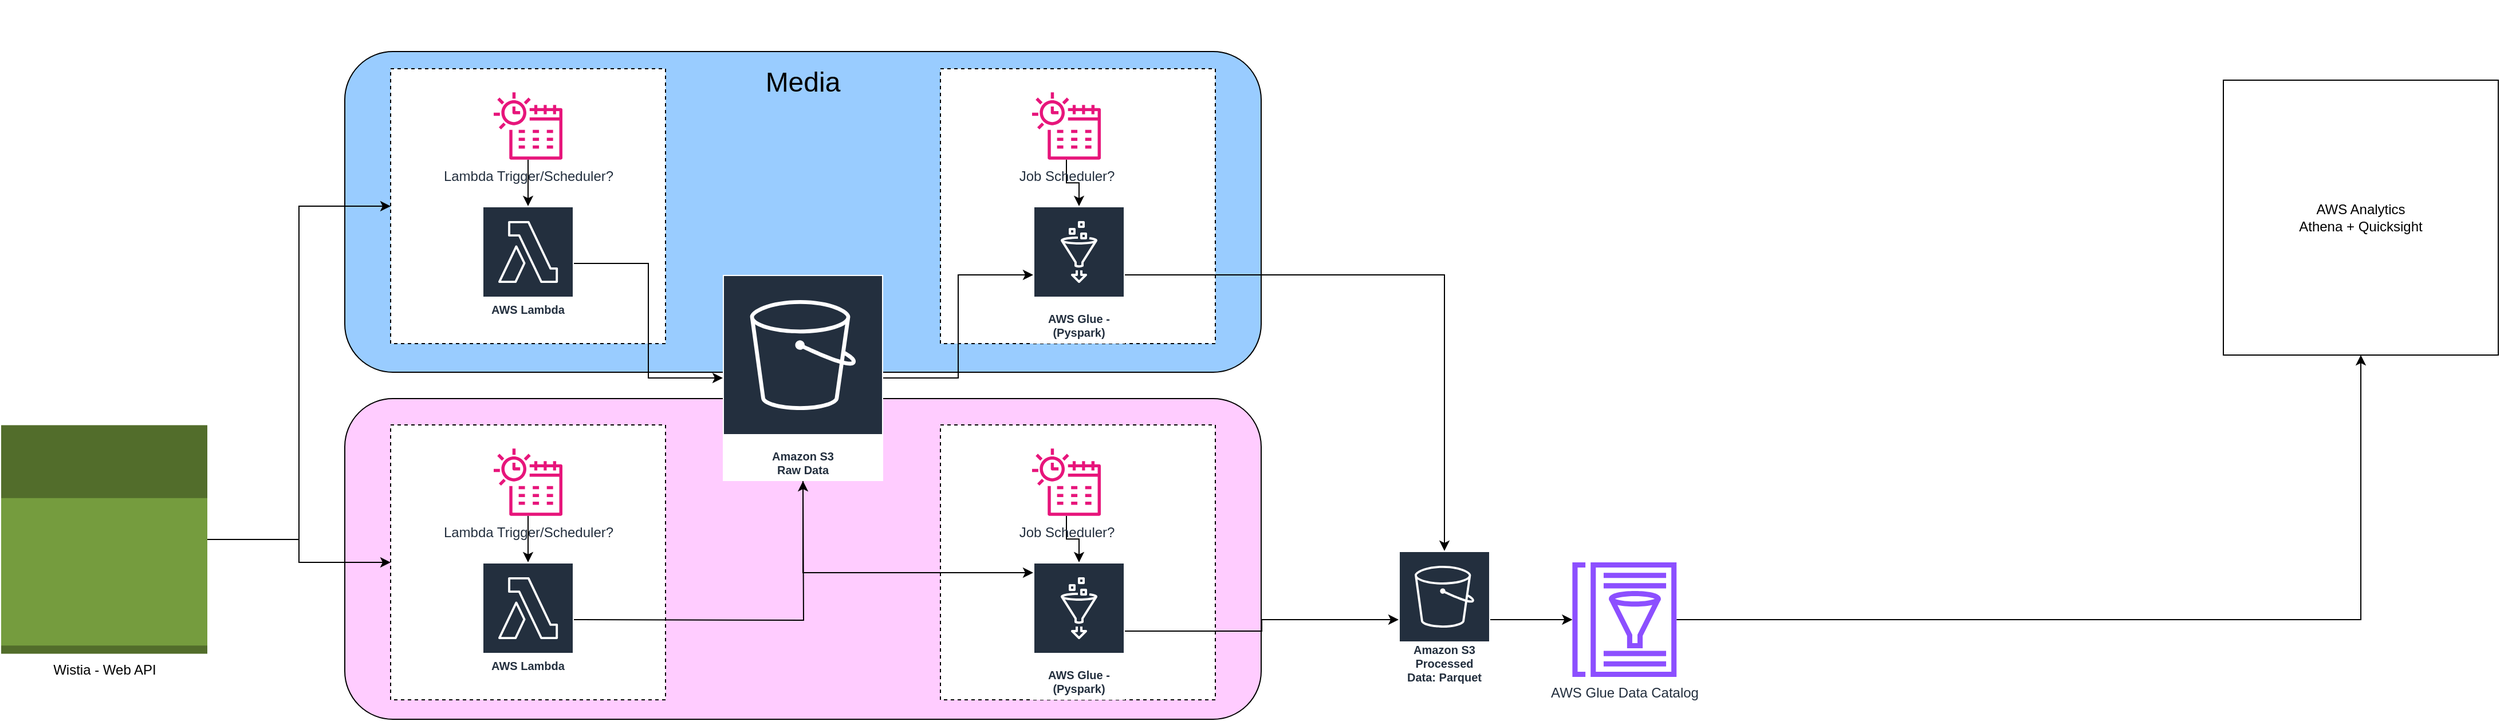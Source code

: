 <mxfile version="28.0.9">
  <diagram name="Page-1" id="rwzWzy93OpaWQYICMneB">
    <mxGraphModel dx="2278" dy="1777" grid="1" gridSize="20" guides="1" tooltips="1" connect="1" arrows="1" fold="1" page="1" pageScale="1" pageWidth="1100" pageHeight="850" math="0" shadow="0">
      <root>
        <mxCell id="0" />
        <mxCell id="1" parent="0" />
        <mxCell id="AIjkGTHtsxKVKW9na2vk-14" value="&lt;div&gt;&lt;font style=&quot;font-size: 24px;&quot;&gt;Events&lt;/font&gt;&lt;/div&gt;&lt;div&gt;&lt;br&gt;&lt;/div&gt;&lt;div&gt;&lt;br&gt;&lt;/div&gt;&lt;div&gt;&lt;br&gt;&lt;/div&gt;&lt;div&gt;&lt;br&gt;&lt;/div&gt;&lt;div&gt;&lt;br&gt;&lt;/div&gt;&lt;div&gt;&lt;br&gt;&lt;/div&gt;&lt;div&gt;&lt;br&gt;&lt;/div&gt;&lt;div&gt;&lt;br&gt;&lt;/div&gt;&lt;div&gt;&lt;br&gt;&lt;/div&gt;&lt;div&gt;&lt;br&gt;&lt;/div&gt;&lt;div&gt;&lt;br&gt;&lt;/div&gt;&lt;div&gt;&lt;br&gt;&lt;/div&gt;&lt;div&gt;&lt;br&gt;&lt;/div&gt;&lt;div&gt;&lt;br&gt;&lt;/div&gt;&lt;div&gt;&lt;br&gt;&lt;/div&gt;" style="rounded=1;whiteSpace=wrap;html=1;fillColor=#FFCCFF;" vertex="1" parent="1">
          <mxGeometry x="360" y="328" width="800" height="280" as="geometry" />
        </mxCell>
        <mxCell id="AIjkGTHtsxKVKW9na2vk-13" value="&lt;div&gt;&lt;font style=&quot;font-size: 24px;&quot;&gt;&lt;br&gt;&lt;/font&gt;&lt;/div&gt;&lt;font style=&quot;font-size: 24px;&quot;&gt;&lt;div&gt;&lt;font style=&quot;font-size: 24px;&quot;&gt;&lt;br&gt;&lt;/font&gt;&lt;/div&gt;Media&lt;/font&gt;&lt;div&gt;&lt;font size=&quot;3&quot;&gt;&lt;br&gt;&lt;/font&gt;&lt;/div&gt;&lt;div&gt;&lt;font size=&quot;3&quot;&gt;&lt;br&gt;&lt;/font&gt;&lt;/div&gt;&lt;div&gt;&lt;font size=&quot;3&quot;&gt;&lt;br&gt;&lt;/font&gt;&lt;/div&gt;&lt;div&gt;&lt;font size=&quot;3&quot;&gt;&lt;br&gt;&lt;/font&gt;&lt;/div&gt;&lt;div&gt;&lt;font size=&quot;3&quot;&gt;&lt;br&gt;&lt;/font&gt;&lt;/div&gt;&lt;div&gt;&lt;font size=&quot;3&quot;&gt;&lt;br&gt;&lt;/font&gt;&lt;/div&gt;&lt;div&gt;&lt;font size=&quot;3&quot;&gt;&lt;br&gt;&lt;/font&gt;&lt;/div&gt;&lt;div&gt;&lt;font size=&quot;3&quot;&gt;&lt;br&gt;&lt;/font&gt;&lt;/div&gt;&lt;div&gt;&lt;font size=&quot;3&quot;&gt;&lt;br&gt;&lt;/font&gt;&lt;/div&gt;&lt;div&gt;&lt;font size=&quot;3&quot;&gt;&lt;br&gt;&lt;/font&gt;&lt;/div&gt;&lt;div&gt;&lt;font size=&quot;3&quot;&gt;&lt;br&gt;&lt;/font&gt;&lt;/div&gt;&lt;div&gt;&lt;font size=&quot;3&quot;&gt;&lt;br&gt;&lt;/font&gt;&lt;/div&gt;&lt;div&gt;&lt;font size=&quot;3&quot;&gt;&lt;br&gt;&lt;/font&gt;&lt;/div&gt;&lt;div&gt;&lt;font size=&quot;3&quot;&gt;&lt;br&gt;&lt;/font&gt;&lt;/div&gt;&lt;div&gt;&lt;br&gt;&lt;/div&gt;" style="rounded=1;whiteSpace=wrap;html=1;fillColor=#99CCFF;" vertex="1" parent="1">
          <mxGeometry x="360" y="25" width="800" height="280" as="geometry" />
        </mxCell>
        <mxCell id="m4qAgDCgxIv8DjNnzr-K-10" value="" style="whiteSpace=wrap;html=1;aspect=fixed;dashed=1;" parent="1" vertex="1">
          <mxGeometry x="880" y="40" width="240" height="240" as="geometry" />
        </mxCell>
        <mxCell id="m4qAgDCgxIv8DjNnzr-K-4" value="" style="whiteSpace=wrap;html=1;aspect=fixed;dashed=1;" parent="1" vertex="1">
          <mxGeometry x="400" y="40" width="240" height="240" as="geometry" />
        </mxCell>
        <mxCell id="eyhWr03OwRXaI2JMvgyb-3" style="edgeStyle=orthogonalEdgeStyle;rounded=0;orthogonalLoop=1;jettySize=auto;html=1;entryX=0;entryY=0.5;entryDx=0;entryDy=0;" parent="1" source="eyhWr03OwRXaI2JMvgyb-1" target="m4qAgDCgxIv8DjNnzr-K-4" edge="1">
          <mxGeometry relative="1" as="geometry">
            <mxPoint x="200" y="140" as="targetPoint" />
          </mxGeometry>
        </mxCell>
        <mxCell id="eyhWr03OwRXaI2JMvgyb-1" value="Wistia - Web API" style="outlineConnect=0;dashed=0;verticalLabelPosition=bottom;verticalAlign=top;align=center;html=1;shape=mxgraph.aws3.apps;fillColor=#759C3E;gradientColor=none;" parent="1" vertex="1">
          <mxGeometry x="60" y="351.25" width="180" height="199.5" as="geometry" />
        </mxCell>
        <mxCell id="m4qAgDCgxIv8DjNnzr-K-5" value="" style="edgeStyle=orthogonalEdgeStyle;rounded=0;orthogonalLoop=1;jettySize=auto;html=1;" parent="1" source="eyhWr03OwRXaI2JMvgyb-1" target="AIjkGTHtsxKVKW9na2vk-2" edge="1">
          <mxGeometry relative="1" as="geometry">
            <mxPoint x="141" y="419.889" as="sourcePoint" />
            <mxPoint x="341.0" y="280" as="targetPoint" />
          </mxGeometry>
        </mxCell>
        <mxCell id="AIjkGTHtsxKVKW9na2vk-19" style="edgeStyle=orthogonalEdgeStyle;rounded=0;orthogonalLoop=1;jettySize=auto;html=1;" edge="1" parent="1" source="m4qAgDCgxIv8DjNnzr-K-1" target="m4qAgDCgxIv8DjNnzr-K-6">
          <mxGeometry relative="1" as="geometry" />
        </mxCell>
        <mxCell id="m4qAgDCgxIv8DjNnzr-K-1" value="AWS Lambda" style="sketch=0;outlineConnect=0;fontColor=#232F3E;gradientColor=none;strokeColor=#ffffff;fillColor=#232F3E;dashed=0;verticalLabelPosition=middle;verticalAlign=bottom;align=center;html=1;whiteSpace=wrap;fontSize=10;fontStyle=1;spacing=3;shape=mxgraph.aws4.productIcon;prIcon=mxgraph.aws4.lambda;" parent="1" vertex="1">
          <mxGeometry x="480" y="160" width="80" height="100" as="geometry" />
        </mxCell>
        <mxCell id="m4qAgDCgxIv8DjNnzr-K-3" style="edgeStyle=orthogonalEdgeStyle;rounded=0;orthogonalLoop=1;jettySize=auto;html=1;" parent="1" source="m4qAgDCgxIv8DjNnzr-K-2" target="m4qAgDCgxIv8DjNnzr-K-1" edge="1">
          <mxGeometry relative="1" as="geometry" />
        </mxCell>
        <mxCell id="m4qAgDCgxIv8DjNnzr-K-2" value="Lambda Trigger/Scheduler?" style="sketch=0;outlineConnect=0;fontColor=#232F3E;gradientColor=none;fillColor=#E7157B;strokeColor=none;dashed=0;verticalLabelPosition=bottom;verticalAlign=top;align=center;html=1;fontSize=12;fontStyle=0;aspect=fixed;pointerEvents=1;shape=mxgraph.aws4.eventbridge_scheduler;" parent="1" vertex="1">
          <mxGeometry x="490" y="60" width="60" height="60" as="geometry" />
        </mxCell>
        <mxCell id="m4qAgDCgxIv8DjNnzr-K-9" style="edgeStyle=orthogonalEdgeStyle;rounded=0;orthogonalLoop=1;jettySize=auto;html=1;" parent="1" source="m4qAgDCgxIv8DjNnzr-K-6" target="m4qAgDCgxIv8DjNnzr-K-7" edge="1">
          <mxGeometry relative="1" as="geometry" />
        </mxCell>
        <mxCell id="m4qAgDCgxIv8DjNnzr-K-6" value="Amazon S3&lt;div&gt;Raw Data&lt;/div&gt;" style="sketch=0;outlineConnect=0;fontColor=#232F3E;gradientColor=none;strokeColor=#ffffff;fillColor=#232F3E;dashed=0;verticalLabelPosition=middle;verticalAlign=bottom;align=center;html=1;whiteSpace=wrap;fontSize=10;fontStyle=1;spacing=3;shape=mxgraph.aws4.productIcon;prIcon=mxgraph.aws4.s3;" parent="1" vertex="1">
          <mxGeometry x="690" y="220" width="140" height="180" as="geometry" />
        </mxCell>
        <mxCell id="m4qAgDCgxIv8DjNnzr-K-14" style="edgeStyle=orthogonalEdgeStyle;rounded=0;orthogonalLoop=1;jettySize=auto;html=1;" parent="1" source="m4qAgDCgxIv8DjNnzr-K-7" target="m4qAgDCgxIv8DjNnzr-K-13" edge="1">
          <mxGeometry relative="1" as="geometry" />
        </mxCell>
        <mxCell id="m4qAgDCgxIv8DjNnzr-K-7" value="AWS Glue - (Pyspark)" style="sketch=0;outlineConnect=0;fontColor=#232F3E;gradientColor=none;strokeColor=#ffffff;fillColor=#232F3E;dashed=0;verticalLabelPosition=middle;verticalAlign=bottom;align=center;html=1;whiteSpace=wrap;fontSize=10;fontStyle=1;spacing=3;shape=mxgraph.aws4.productIcon;prIcon=mxgraph.aws4.glue;" parent="1" vertex="1">
          <mxGeometry x="961" y="160" width="80" height="120" as="geometry" />
        </mxCell>
        <mxCell id="m4qAgDCgxIv8DjNnzr-K-12" value="" style="edgeStyle=orthogonalEdgeStyle;rounded=0;orthogonalLoop=1;jettySize=auto;html=1;" parent="1" source="m4qAgDCgxIv8DjNnzr-K-11" target="m4qAgDCgxIv8DjNnzr-K-7" edge="1">
          <mxGeometry relative="1" as="geometry" />
        </mxCell>
        <mxCell id="m4qAgDCgxIv8DjNnzr-K-11" value="Job Scheduler?" style="sketch=0;outlineConnect=0;fontColor=#232F3E;gradientColor=none;fillColor=#E7157B;strokeColor=none;dashed=0;verticalLabelPosition=bottom;verticalAlign=top;align=center;html=1;fontSize=12;fontStyle=0;aspect=fixed;pointerEvents=1;shape=mxgraph.aws4.eventbridge_scheduler;" parent="1" vertex="1">
          <mxGeometry x="960" y="60" width="60" height="60" as="geometry" />
        </mxCell>
        <mxCell id="m4qAgDCgxIv8DjNnzr-K-16" value="" style="edgeStyle=orthogonalEdgeStyle;rounded=0;orthogonalLoop=1;jettySize=auto;html=1;" parent="1" source="m4qAgDCgxIv8DjNnzr-K-13" target="m4qAgDCgxIv8DjNnzr-K-15" edge="1">
          <mxGeometry relative="1" as="geometry" />
        </mxCell>
        <mxCell id="m4qAgDCgxIv8DjNnzr-K-13" value="Amazon S3&lt;div&gt;Processed Data: Parquet&lt;/div&gt;" style="sketch=0;outlineConnect=0;fontColor=#232F3E;gradientColor=none;strokeColor=#ffffff;fillColor=#232F3E;dashed=0;verticalLabelPosition=middle;verticalAlign=bottom;align=center;html=1;whiteSpace=wrap;fontSize=10;fontStyle=1;spacing=3;shape=mxgraph.aws4.productIcon;prIcon=mxgraph.aws4.s3;" parent="1" vertex="1">
          <mxGeometry x="1280" y="461" width="80" height="120" as="geometry" />
        </mxCell>
        <mxCell id="m4qAgDCgxIv8DjNnzr-K-18" value="" style="edgeStyle=orthogonalEdgeStyle;rounded=0;orthogonalLoop=1;jettySize=auto;html=1;" parent="1" source="m4qAgDCgxIv8DjNnzr-K-15" target="m4qAgDCgxIv8DjNnzr-K-17" edge="1">
          <mxGeometry relative="1" as="geometry" />
        </mxCell>
        <mxCell id="m4qAgDCgxIv8DjNnzr-K-15" value="AWS Glue Data Catalog&lt;div&gt;&lt;br&gt;&lt;/div&gt;" style="sketch=0;outlineConnect=0;fontColor=#232F3E;gradientColor=none;fillColor=#8C4FFF;strokeColor=none;dashed=0;verticalLabelPosition=bottom;verticalAlign=top;align=center;html=1;fontSize=12;fontStyle=0;aspect=fixed;pointerEvents=1;shape=mxgraph.aws4.glue_data_catalog;" parent="1" vertex="1">
          <mxGeometry x="1431" y="471" width="92.31" height="100" as="geometry" />
        </mxCell>
        <mxCell id="m4qAgDCgxIv8DjNnzr-K-17" value="AWS Analytics&lt;br&gt;Athena + Quicksight" style="whiteSpace=wrap;html=1;aspect=fixed;" parent="1" vertex="1">
          <mxGeometry x="2000" y="50" width="240" height="240" as="geometry" />
        </mxCell>
        <mxCell id="AIjkGTHtsxKVKW9na2vk-1" value="" style="whiteSpace=wrap;html=1;aspect=fixed;dashed=1;" vertex="1" parent="1">
          <mxGeometry x="880" y="351" width="240" height="240" as="geometry" />
        </mxCell>
        <mxCell id="AIjkGTHtsxKVKW9na2vk-2" value="" style="whiteSpace=wrap;html=1;aspect=fixed;dashed=1;" vertex="1" parent="1">
          <mxGeometry x="400" y="351" width="240" height="240" as="geometry" />
        </mxCell>
        <mxCell id="AIjkGTHtsxKVKW9na2vk-20" style="edgeStyle=orthogonalEdgeStyle;rounded=0;orthogonalLoop=1;jettySize=auto;html=1;" edge="1" parent="1">
          <mxGeometry relative="1" as="geometry">
            <mxPoint x="560.0" y="521.0" as="sourcePoint" />
            <mxPoint x="760.0" y="400" as="targetPoint" />
          </mxGeometry>
        </mxCell>
        <mxCell id="AIjkGTHtsxKVKW9na2vk-4" value="AWS Lambda" style="sketch=0;outlineConnect=0;fontColor=#232F3E;gradientColor=none;strokeColor=#ffffff;fillColor=#232F3E;dashed=0;verticalLabelPosition=middle;verticalAlign=bottom;align=center;html=1;whiteSpace=wrap;fontSize=10;fontStyle=1;spacing=3;shape=mxgraph.aws4.productIcon;prIcon=mxgraph.aws4.lambda;" vertex="1" parent="1">
          <mxGeometry x="480" y="471" width="80" height="100" as="geometry" />
        </mxCell>
        <mxCell id="AIjkGTHtsxKVKW9na2vk-5" style="edgeStyle=orthogonalEdgeStyle;rounded=0;orthogonalLoop=1;jettySize=auto;html=1;" edge="1" parent="1" source="AIjkGTHtsxKVKW9na2vk-6" target="AIjkGTHtsxKVKW9na2vk-4">
          <mxGeometry relative="1" as="geometry" />
        </mxCell>
        <mxCell id="AIjkGTHtsxKVKW9na2vk-6" value="Lambda Trigger/Scheduler?" style="sketch=0;outlineConnect=0;fontColor=#232F3E;gradientColor=none;fillColor=#E7157B;strokeColor=none;dashed=0;verticalLabelPosition=bottom;verticalAlign=top;align=center;html=1;fontSize=12;fontStyle=0;aspect=fixed;pointerEvents=1;shape=mxgraph.aws4.eventbridge_scheduler;" vertex="1" parent="1">
          <mxGeometry x="490" y="371" width="60" height="60" as="geometry" />
        </mxCell>
        <mxCell id="AIjkGTHtsxKVKW9na2vk-7" style="edgeStyle=orthogonalEdgeStyle;rounded=0;orthogonalLoop=1;jettySize=auto;html=1;" edge="1" parent="1" source="m4qAgDCgxIv8DjNnzr-K-6" target="AIjkGTHtsxKVKW9na2vk-9">
          <mxGeometry relative="1" as="geometry">
            <mxPoint x="800" y="531.0" as="sourcePoint" />
            <Array as="points">
              <mxPoint x="760" y="480" />
            </Array>
          </mxGeometry>
        </mxCell>
        <mxCell id="AIjkGTHtsxKVKW9na2vk-15" style="edgeStyle=orthogonalEdgeStyle;rounded=0;orthogonalLoop=1;jettySize=auto;html=1;" edge="1" parent="1" source="AIjkGTHtsxKVKW9na2vk-9" target="m4qAgDCgxIv8DjNnzr-K-13">
          <mxGeometry relative="1" as="geometry" />
        </mxCell>
        <mxCell id="AIjkGTHtsxKVKW9na2vk-9" value="AWS Glue - (Pyspark)" style="sketch=0;outlineConnect=0;fontColor=#232F3E;gradientColor=none;strokeColor=#ffffff;fillColor=#232F3E;dashed=0;verticalLabelPosition=middle;verticalAlign=bottom;align=center;html=1;whiteSpace=wrap;fontSize=10;fontStyle=1;spacing=3;shape=mxgraph.aws4.productIcon;prIcon=mxgraph.aws4.glue;" vertex="1" parent="1">
          <mxGeometry x="961" y="471" width="80" height="120" as="geometry" />
        </mxCell>
        <mxCell id="AIjkGTHtsxKVKW9na2vk-10" value="" style="edgeStyle=orthogonalEdgeStyle;rounded=0;orthogonalLoop=1;jettySize=auto;html=1;" edge="1" parent="1" source="AIjkGTHtsxKVKW9na2vk-11" target="AIjkGTHtsxKVKW9na2vk-9">
          <mxGeometry relative="1" as="geometry" />
        </mxCell>
        <mxCell id="AIjkGTHtsxKVKW9na2vk-11" value="Job Scheduler?" style="sketch=0;outlineConnect=0;fontColor=#232F3E;gradientColor=none;fillColor=#E7157B;strokeColor=none;dashed=0;verticalLabelPosition=bottom;verticalAlign=top;align=center;html=1;fontSize=12;fontStyle=0;aspect=fixed;pointerEvents=1;shape=mxgraph.aws4.eventbridge_scheduler;" vertex="1" parent="1">
          <mxGeometry x="960" y="371" width="60" height="60" as="geometry" />
        </mxCell>
      </root>
    </mxGraphModel>
  </diagram>
</mxfile>
